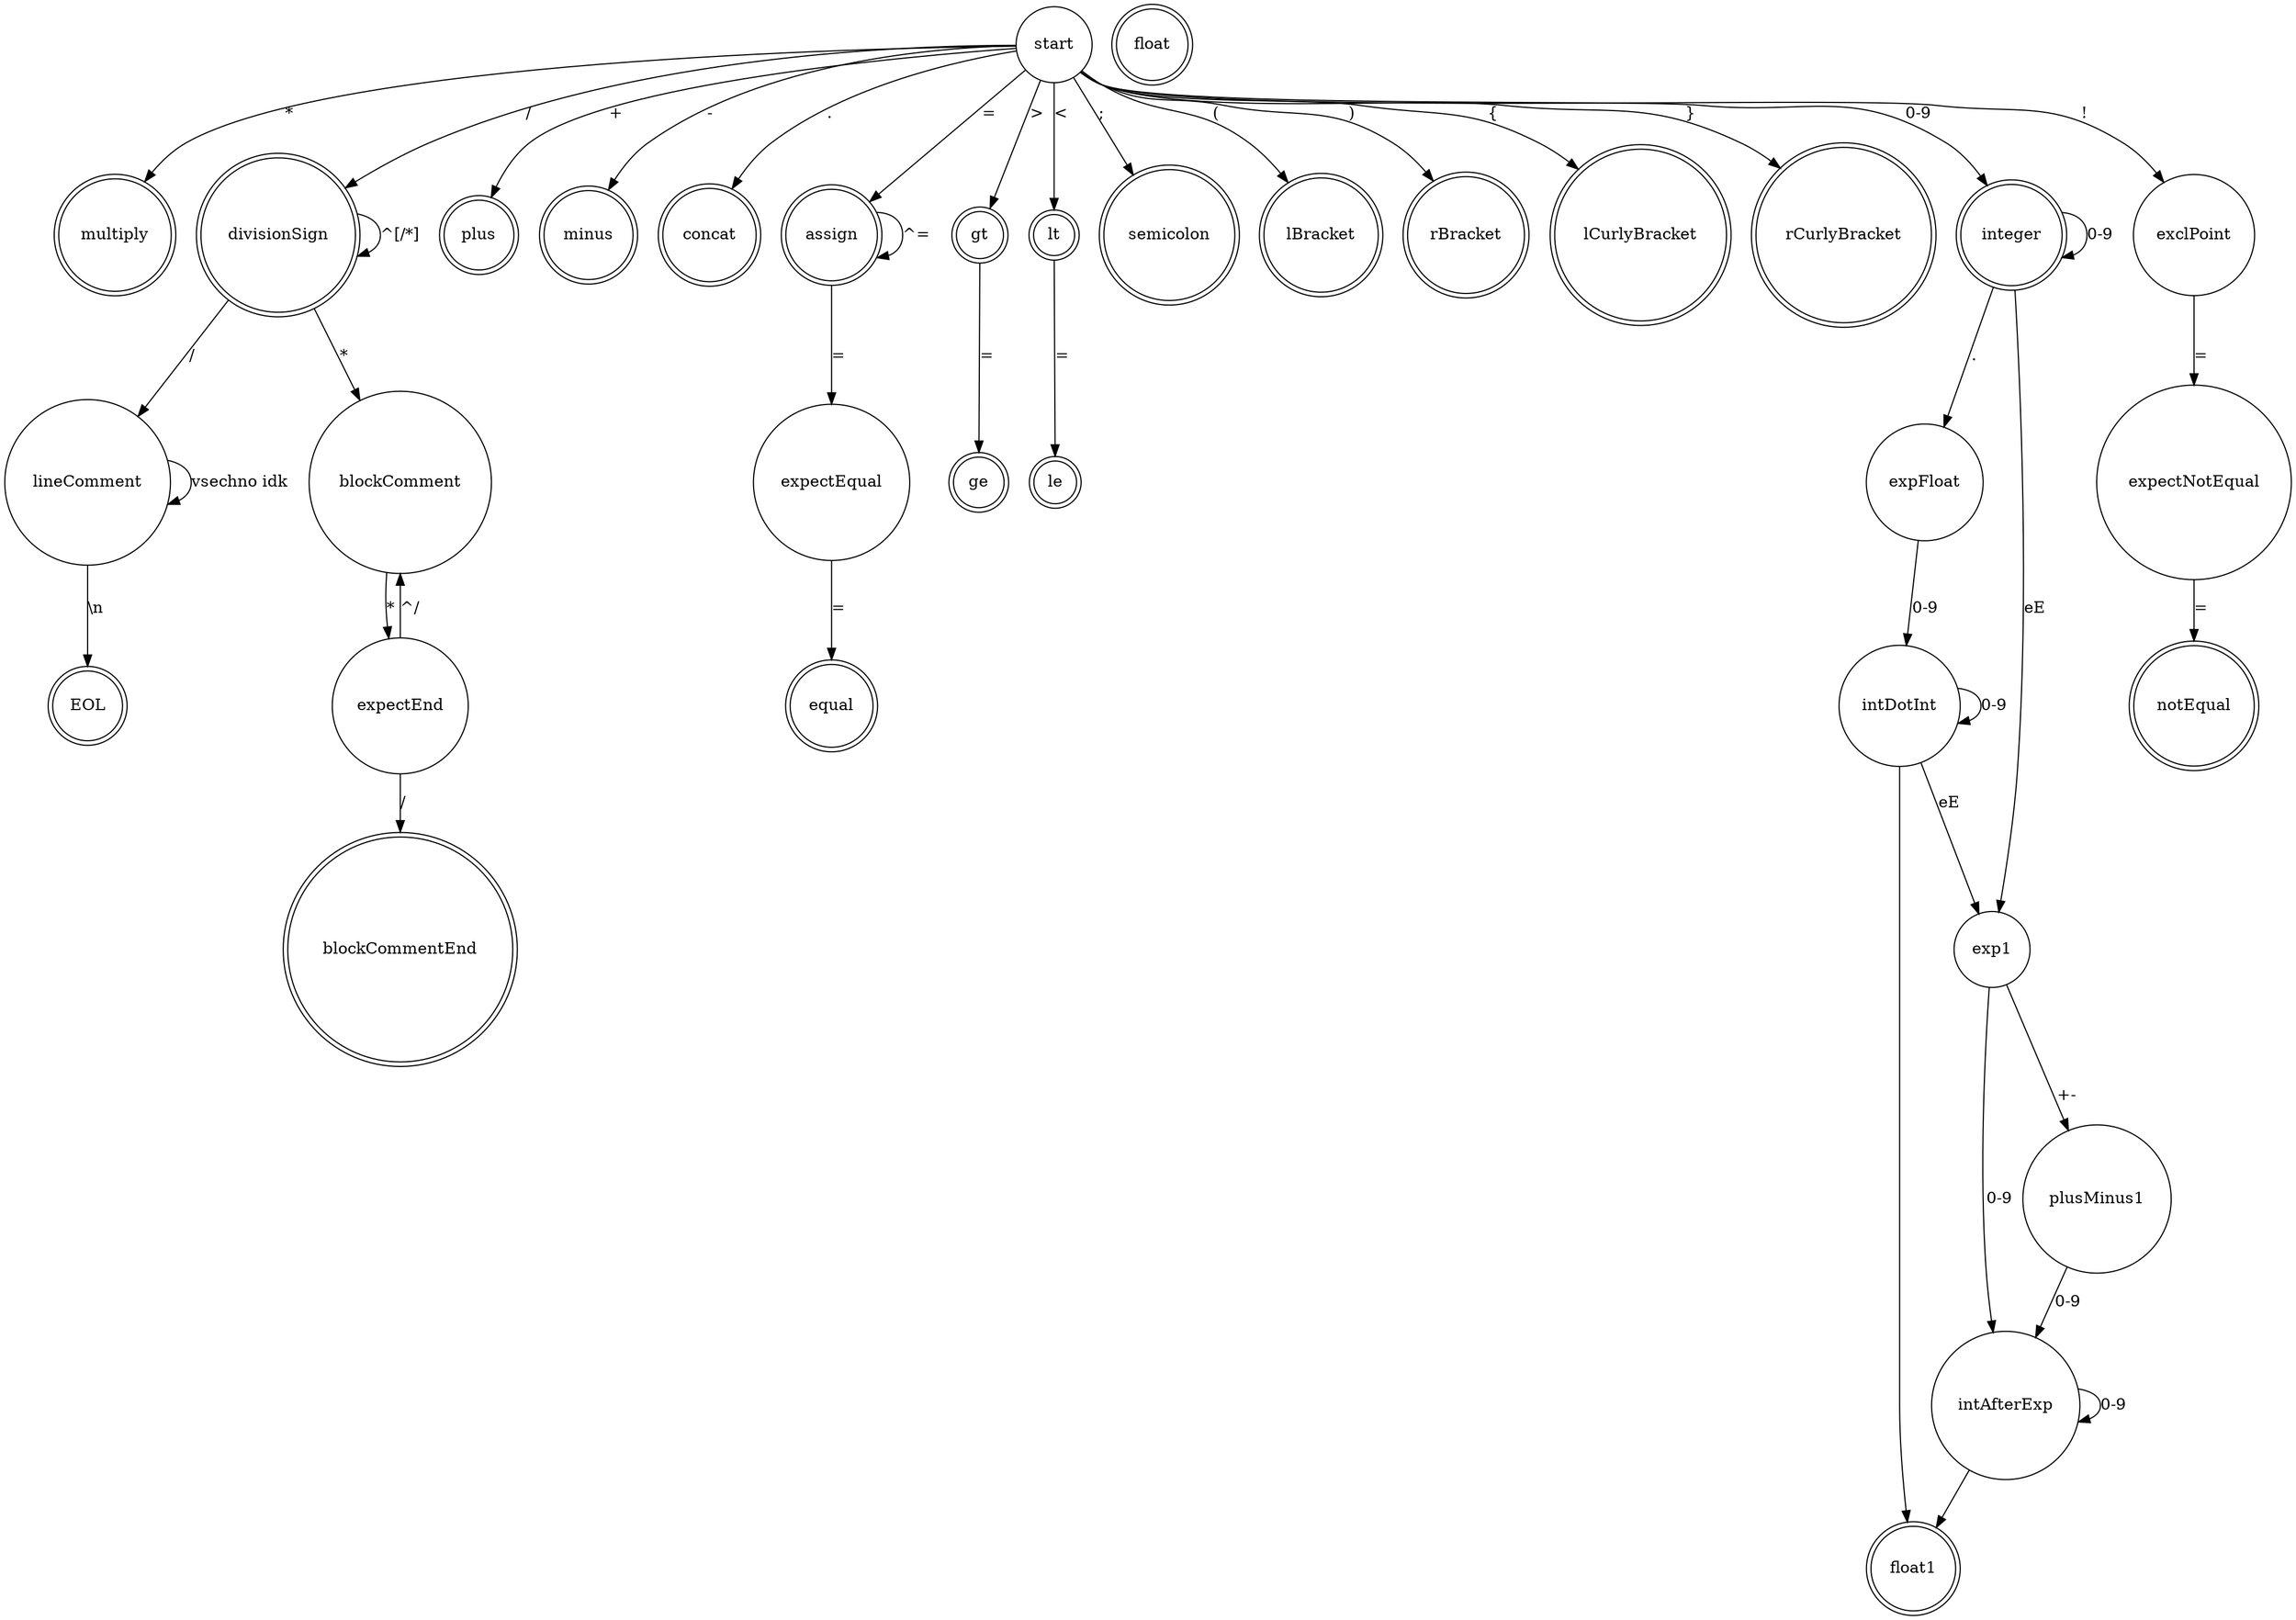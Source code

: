 digraph G {
    node [shape=circle]{
        node [shape=doublecircle]
        multiply, EOL, blockCommentEnd, divisionSign, plus, minus
        concat, assign, equal, gt, ge, lt, le, semicolon
        lBracket,rBracket, lCurlyBracket, rCurlyBracket, notEqual
        integer, float, float1
    }
    start -> multiply [label = "*";];
    start -> divisionSign [label = "/";];
    divisionSign -> divisionSign [label = "^[/*]"]
    divisionSign -> lineComment [label="/"]
    lineComment -> lineComment [label="vsechno idk"]
    lineComment -> EOL [label="\\n"]
    divisionSign -> blockComment [label="*"]
    blockComment -> expectEnd[label="*"]
    expectEnd -> blockCommentEnd[label="/"]
    expectEnd -> blockComment[label="^/"]
    start -> plus[label="+"]
    start -> minus[label="-"]
    start -> concat[label="."]
    start -> assign[label="="]
    assign -> assign[label="^="]
    assign -> expectEqual[label="="]
    expectEqual -> equal[label="="]
    start -> gt[label=">"]
    gt -> ge[label="="]
    start -> lt[label="<"]
    lt -> le[label="="]
    start -> exclPoint[label="!"]
    exclPoint -> expectNotEqual[label="="]
    expectNotEqual -> notEqual[label="="]
    start -> semicolon[label=";"]
    start -> lBracket[label="("]
    start -> rBracket[label=")"]
    start -> lCurlyBracket[label="{"]
    start -> rCurlyBracket[label="}"]
    start -> integer[label="0-9"]
    integer -> integer[label="0-9"]
    
    integer -> expFloat[label="."]
    expFloat -> intDotInt[label="0-9"]
    intDotInt -> intDotInt[label="0-9"]
    intDotInt -> float1

    integer -> exp1[label="eE"]
    exp1 -> intAfterExp[label="0-9"]
    exp1 -> plusMinus1[label="+-"]
    plusMinus1 -> intAfterExp[label="0-9"]
    intAfterExp -> intAfterExp[label="0-9"]
    intAfterExp -> float1

    intDotInt -> exp1[label="eE"]



}